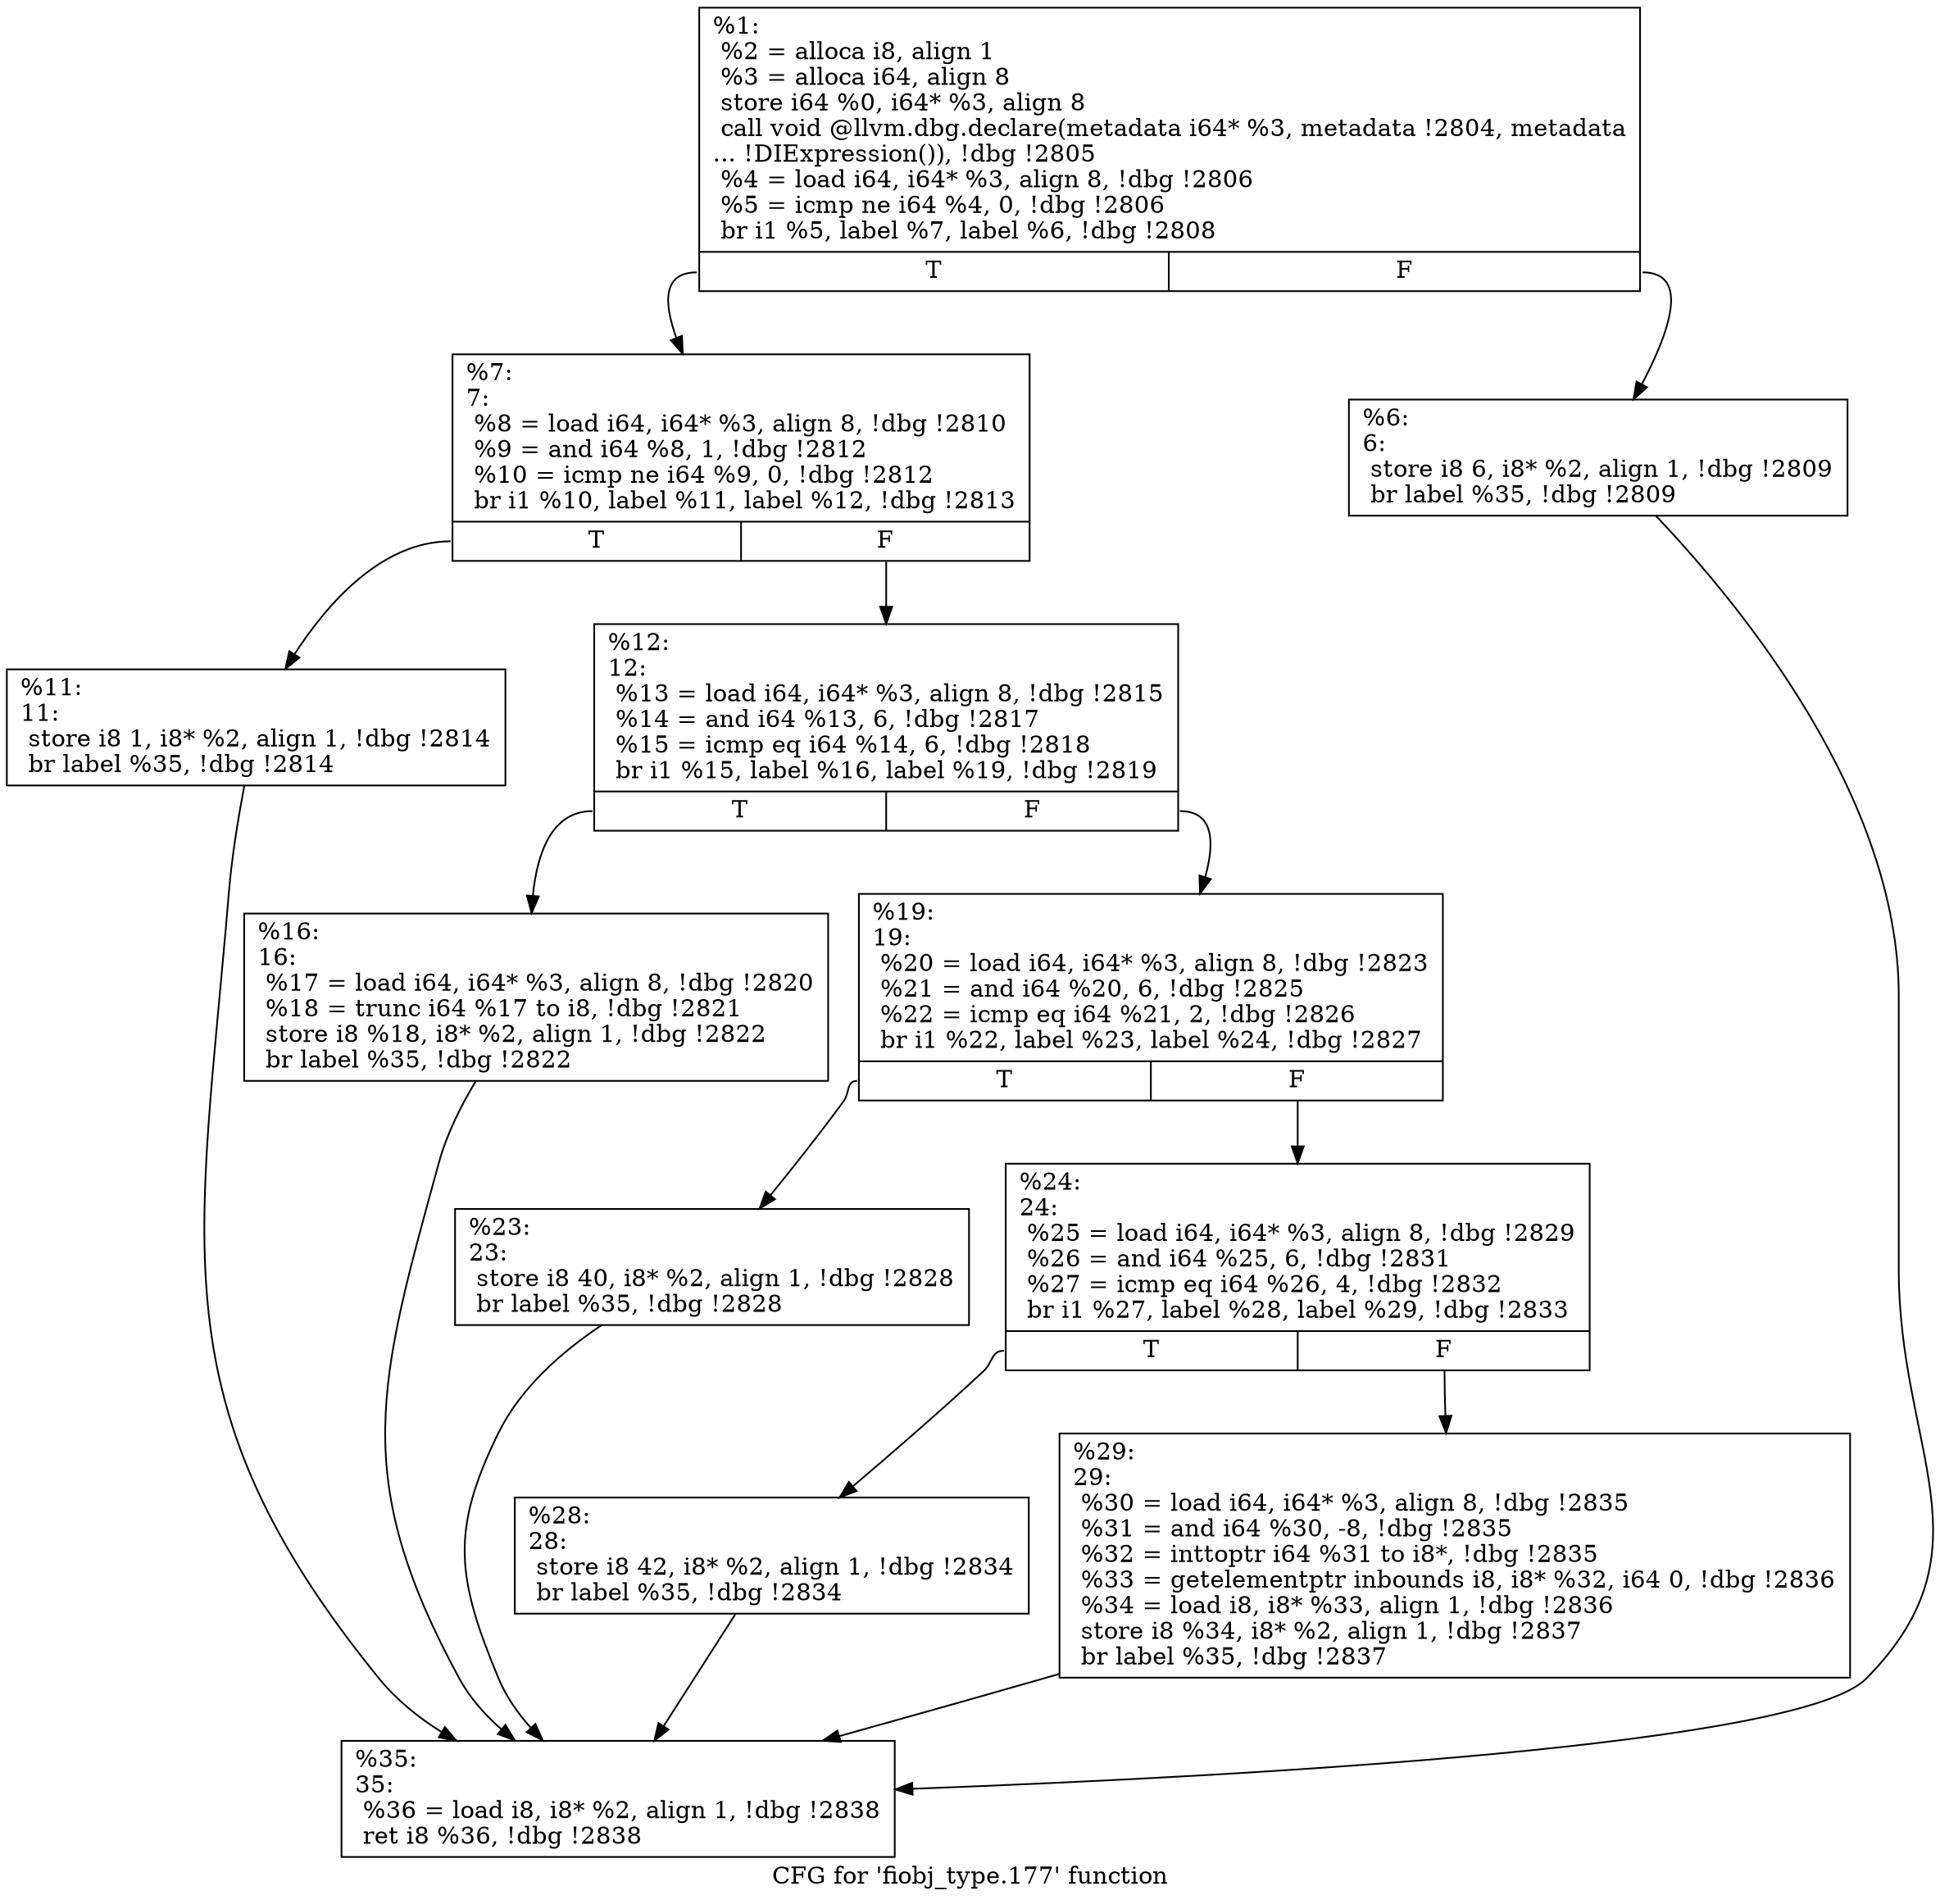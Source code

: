 digraph "CFG for 'fiobj_type.177' function" {
	label="CFG for 'fiobj_type.177' function";

	Node0x556852013730 [shape=record,label="{%1:\l  %2 = alloca i8, align 1\l  %3 = alloca i64, align 8\l  store i64 %0, i64* %3, align 8\l  call void @llvm.dbg.declare(metadata i64* %3, metadata !2804, metadata\l... !DIExpression()), !dbg !2805\l  %4 = load i64, i64* %3, align 8, !dbg !2806\l  %5 = icmp ne i64 %4, 0, !dbg !2806\l  br i1 %5, label %7, label %6, !dbg !2808\l|{<s0>T|<s1>F}}"];
	Node0x556852013730:s0 -> Node0x556852013870;
	Node0x556852013730:s1 -> Node0x556852013820;
	Node0x556852013820 [shape=record,label="{%6:\l6:                                                \l  store i8 6, i8* %2, align 1, !dbg !2809\l  br label %35, !dbg !2809\l}"];
	Node0x556852013820 -> Node0x556852013b40;
	Node0x556852013870 [shape=record,label="{%7:\l7:                                                \l  %8 = load i64, i64* %3, align 8, !dbg !2810\l  %9 = and i64 %8, 1, !dbg !2812\l  %10 = icmp ne i64 %9, 0, !dbg !2812\l  br i1 %10, label %11, label %12, !dbg !2813\l|{<s0>T|<s1>F}}"];
	Node0x556852013870:s0 -> Node0x5568520138c0;
	Node0x556852013870:s1 -> Node0x556852013910;
	Node0x5568520138c0 [shape=record,label="{%11:\l11:                                               \l  store i8 1, i8* %2, align 1, !dbg !2814\l  br label %35, !dbg !2814\l}"];
	Node0x5568520138c0 -> Node0x556852013b40;
	Node0x556852013910 [shape=record,label="{%12:\l12:                                               \l  %13 = load i64, i64* %3, align 8, !dbg !2815\l  %14 = and i64 %13, 6, !dbg !2817\l  %15 = icmp eq i64 %14, 6, !dbg !2818\l  br i1 %15, label %16, label %19, !dbg !2819\l|{<s0>T|<s1>F}}"];
	Node0x556852013910:s0 -> Node0x556852013960;
	Node0x556852013910:s1 -> Node0x5568520139b0;
	Node0x556852013960 [shape=record,label="{%16:\l16:                                               \l  %17 = load i64, i64* %3, align 8, !dbg !2820\l  %18 = trunc i64 %17 to i8, !dbg !2821\l  store i8 %18, i8* %2, align 1, !dbg !2822\l  br label %35, !dbg !2822\l}"];
	Node0x556852013960 -> Node0x556852013b40;
	Node0x5568520139b0 [shape=record,label="{%19:\l19:                                               \l  %20 = load i64, i64* %3, align 8, !dbg !2823\l  %21 = and i64 %20, 6, !dbg !2825\l  %22 = icmp eq i64 %21, 2, !dbg !2826\l  br i1 %22, label %23, label %24, !dbg !2827\l|{<s0>T|<s1>F}}"];
	Node0x5568520139b0:s0 -> Node0x556852013a00;
	Node0x5568520139b0:s1 -> Node0x556852013a50;
	Node0x556852013a00 [shape=record,label="{%23:\l23:                                               \l  store i8 40, i8* %2, align 1, !dbg !2828\l  br label %35, !dbg !2828\l}"];
	Node0x556852013a00 -> Node0x556852013b40;
	Node0x556852013a50 [shape=record,label="{%24:\l24:                                               \l  %25 = load i64, i64* %3, align 8, !dbg !2829\l  %26 = and i64 %25, 6, !dbg !2831\l  %27 = icmp eq i64 %26, 4, !dbg !2832\l  br i1 %27, label %28, label %29, !dbg !2833\l|{<s0>T|<s1>F}}"];
	Node0x556852013a50:s0 -> Node0x556852013aa0;
	Node0x556852013a50:s1 -> Node0x556852013af0;
	Node0x556852013aa0 [shape=record,label="{%28:\l28:                                               \l  store i8 42, i8* %2, align 1, !dbg !2834\l  br label %35, !dbg !2834\l}"];
	Node0x556852013aa0 -> Node0x556852013b40;
	Node0x556852013af0 [shape=record,label="{%29:\l29:                                               \l  %30 = load i64, i64* %3, align 8, !dbg !2835\l  %31 = and i64 %30, -8, !dbg !2835\l  %32 = inttoptr i64 %31 to i8*, !dbg !2835\l  %33 = getelementptr inbounds i8, i8* %32, i64 0, !dbg !2836\l  %34 = load i8, i8* %33, align 1, !dbg !2836\l  store i8 %34, i8* %2, align 1, !dbg !2837\l  br label %35, !dbg !2837\l}"];
	Node0x556852013af0 -> Node0x556852013b40;
	Node0x556852013b40 [shape=record,label="{%35:\l35:                                               \l  %36 = load i8, i8* %2, align 1, !dbg !2838\l  ret i8 %36, !dbg !2838\l}"];
}
